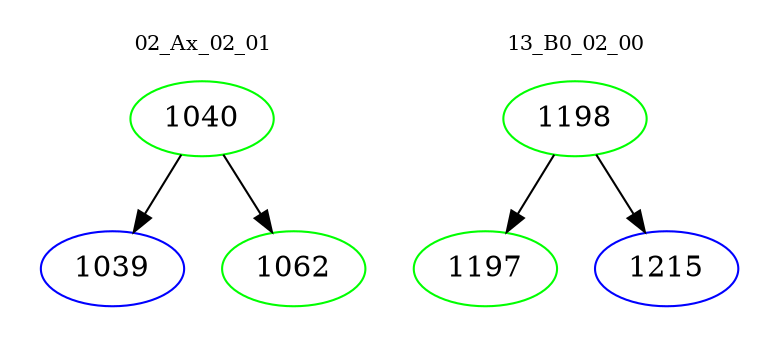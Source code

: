 digraph{
subgraph cluster_0 {
color = white
label = "02_Ax_02_01";
fontsize=10;
T0_1040 [label="1040", color="green"]
T0_1040 -> T0_1039 [color="black"]
T0_1039 [label="1039", color="blue"]
T0_1040 -> T0_1062 [color="black"]
T0_1062 [label="1062", color="green"]
}
subgraph cluster_1 {
color = white
label = "13_B0_02_00";
fontsize=10;
T1_1198 [label="1198", color="green"]
T1_1198 -> T1_1197 [color="black"]
T1_1197 [label="1197", color="green"]
T1_1198 -> T1_1215 [color="black"]
T1_1215 [label="1215", color="blue"]
}
}
